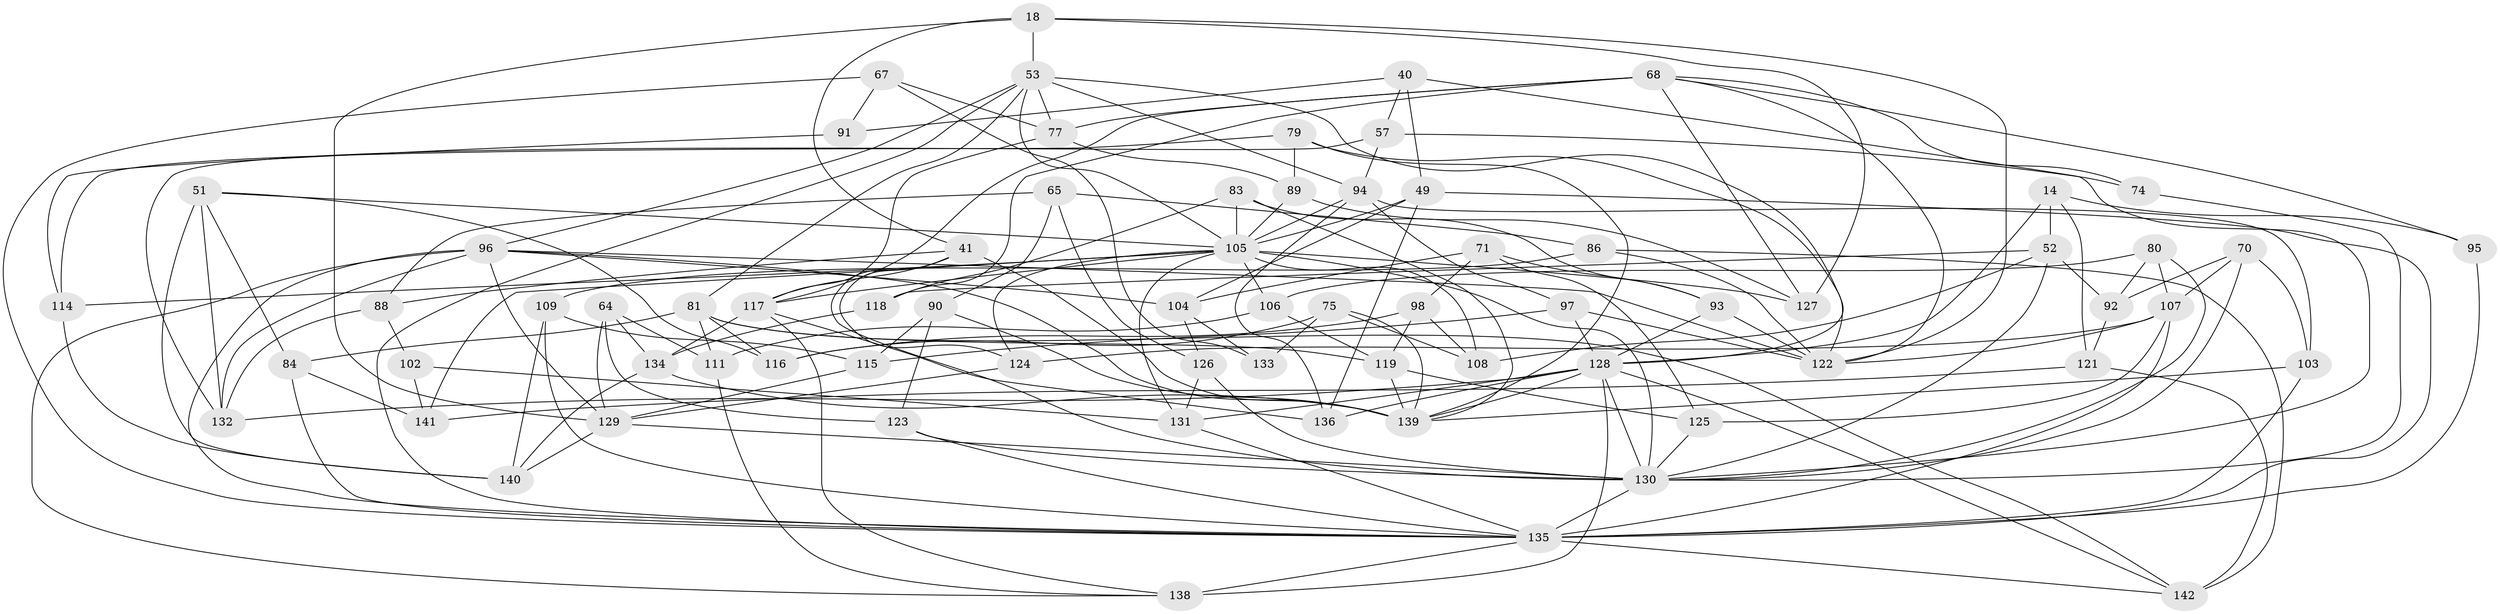 // original degree distribution, {4: 1.0}
// Generated by graph-tools (version 1.1) at 2025/59/03/09/25 04:59:07]
// undirected, 71 vertices, 182 edges
graph export_dot {
graph [start="1"]
  node [color=gray90,style=filled];
  14 [super="+13"];
  18 [super="+15"];
  40 [super="+33"];
  41 [super="+26+36"];
  49 [super="+43"];
  51 [super="+50"];
  52 [super="+10"];
  53 [super="+17"];
  57 [super="+42"];
  64;
  65;
  67;
  68 [super="+58"];
  70;
  71;
  74;
  75;
  77 [super="+61"];
  79;
  80;
  81 [super="+4+30"];
  83;
  84 [super="+21"];
  86;
  88;
  89;
  90;
  91;
  92;
  93;
  94 [super="+32"];
  95;
  96 [super="+1+11+20"];
  97;
  98;
  102;
  103;
  104 [super="+69"];
  105 [super="+25+34+31+100+63"];
  106;
  107 [super="+22+37+99"];
  108;
  109;
  111;
  114;
  115;
  116;
  117 [super="+82+110"];
  118;
  119 [super="+113"];
  121;
  122 [super="+24+62+66"];
  123;
  124;
  125;
  126;
  127;
  128 [super="+120+23"];
  129 [super="+44+72"];
  130 [super="+39+76+85"];
  131 [super="+6"];
  132 [super="+28"];
  133;
  134 [super="+56"];
  135 [super="+5+47+73+60"];
  136;
  138 [super="+59"];
  139 [super="+112"];
  140 [super="+137"];
  141;
  142 [super="+101"];
  14 -- 121;
  14 -- 95 [weight=2];
  14 -- 128;
  14 -- 52 [weight=2];
  18 -- 127;
  18 -- 129;
  18 -- 41;
  18 -- 53 [weight=2];
  18 -- 122;
  40 -- 49 [weight=2];
  40 -- 91 [weight=2];
  40 -- 57;
  40 -- 130;
  41 -- 88;
  41 -- 130;
  41 -- 139 [weight=2];
  41 -- 124;
  41 -- 117 [weight=2];
  49 -- 105;
  49 -- 104;
  49 -- 136;
  49 -- 135;
  51 -- 140;
  51 -- 84 [weight=2];
  51 -- 116;
  51 -- 132;
  51 -- 105;
  52 -- 118;
  52 -- 108;
  52 -- 92;
  52 -- 130;
  53 -- 94 [weight=2];
  53 -- 81;
  53 -- 77;
  53 -- 128;
  53 -- 96;
  53 -- 135;
  53 -- 105;
  57 -- 74 [weight=2];
  57 -- 94 [weight=2];
  57 -- 132;
  64 -- 123;
  64 -- 111;
  64 -- 134;
  64 -- 129;
  65 -- 90;
  65 -- 88;
  65 -- 126;
  65 -- 86;
  67 -- 91;
  67 -- 133;
  67 -- 135;
  67 -- 77;
  68 -- 95;
  68 -- 77 [weight=2];
  68 -- 122;
  68 -- 117;
  68 -- 118;
  68 -- 74;
  68 -- 127;
  70 -- 103;
  70 -- 92;
  70 -- 107;
  70 -- 130;
  71 -- 125;
  71 -- 93;
  71 -- 98;
  71 -- 104;
  74 -- 130;
  75 -- 108;
  75 -- 116;
  75 -- 133;
  75 -- 139;
  77 -- 117;
  77 -- 89;
  79 -- 114;
  79 -- 89;
  79 -- 139;
  79 -- 122;
  80 -- 106;
  80 -- 130;
  80 -- 92;
  80 -- 107;
  81 -- 84 [weight=2];
  81 -- 116;
  81 -- 111;
  81 -- 119 [weight=2];
  81 -- 142;
  83 -- 93;
  83 -- 118;
  83 -- 139;
  83 -- 105;
  84 -- 141;
  84 -- 135;
  86 -- 122;
  86 -- 142;
  86 -- 109;
  88 -- 102;
  88 -- 132;
  89 -- 105;
  89 -- 127;
  90 -- 115;
  90 -- 123;
  90 -- 139;
  91 -- 114;
  92 -- 121;
  93 -- 128;
  93 -- 122;
  94 -- 97;
  94 -- 103;
  94 -- 136;
  94 -- 105;
  95 -- 135;
  96 -- 104;
  96 -- 139;
  96 -- 132 [weight=2];
  96 -- 138;
  96 -- 122 [weight=2];
  96 -- 135;
  96 -- 129;
  97 -- 115;
  97 -- 122;
  97 -- 128;
  98 -- 119;
  98 -- 116;
  98 -- 108;
  102 -- 141;
  102 -- 131 [weight=2];
  103 -- 139;
  103 -- 135;
  104 -- 126;
  104 -- 133 [weight=2];
  105 -- 131;
  105 -- 114;
  105 -- 130 [weight=3];
  105 -- 106;
  105 -- 108;
  105 -- 117 [weight=2];
  105 -- 124;
  105 -- 141;
  105 -- 127;
  106 -- 111;
  106 -- 119;
  107 -- 125;
  107 -- 124;
  107 -- 122 [weight=2];
  107 -- 135 [weight=4];
  109 -- 115;
  109 -- 135;
  109 -- 140;
  111 -- 138;
  114 -- 140;
  115 -- 129;
  117 -- 138;
  117 -- 136;
  117 -- 134 [weight=2];
  118 -- 134;
  119 -- 139;
  119 -- 125;
  121 -- 142;
  121 -- 141;
  123 -- 130;
  123 -- 135;
  124 -- 129;
  125 -- 130;
  126 -- 131;
  126 -- 130;
  128 -- 131;
  128 -- 132;
  128 -- 139 [weight=2];
  128 -- 136;
  128 -- 138 [weight=2];
  128 -- 142;
  128 -- 130 [weight=2];
  129 -- 140 [weight=2];
  129 -- 130;
  130 -- 135;
  131 -- 135;
  134 -- 139;
  134 -- 140;
  135 -- 138;
  135 -- 142 [weight=2];
}
